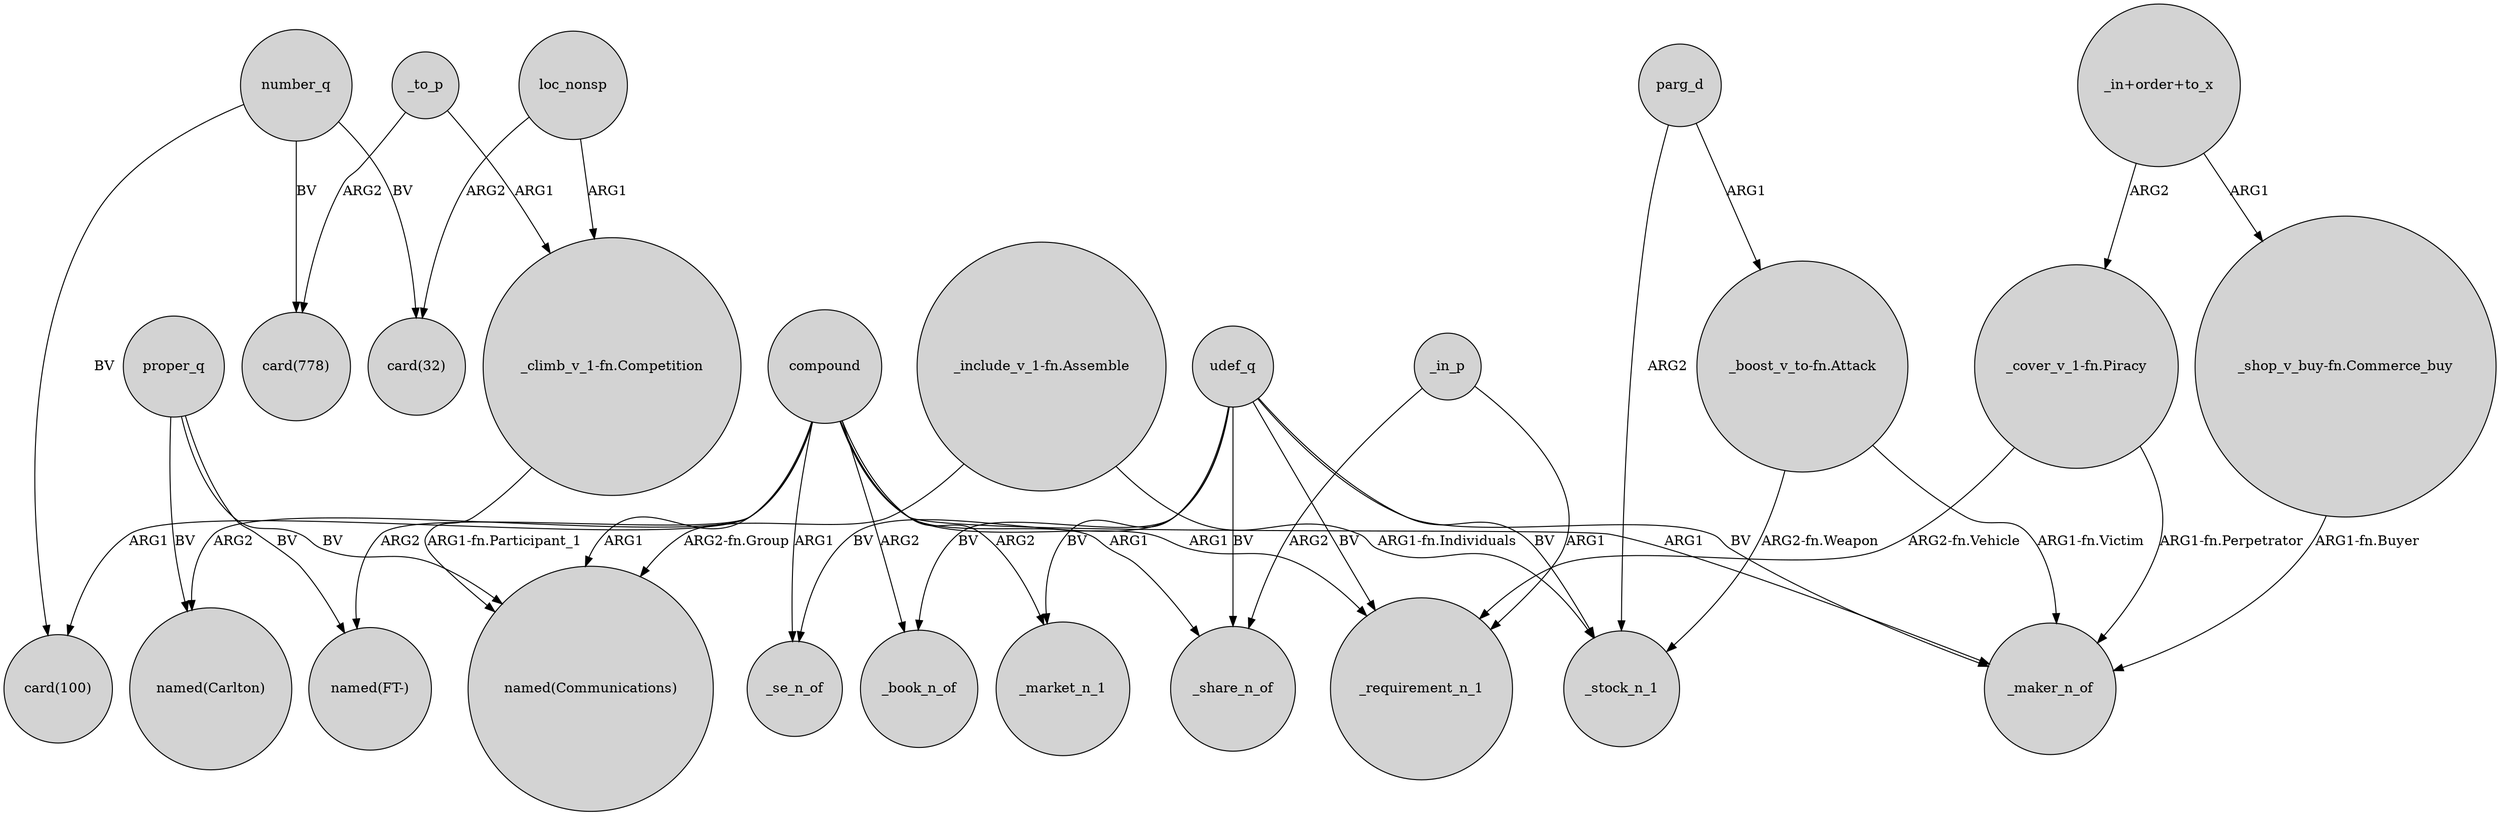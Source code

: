 digraph {
	node [shape=circle style=filled]
	compound -> "named(FT-)" [label=ARG2]
	_to_p -> "_climb_v_1-fn.Competition" [label=ARG1]
	udef_q -> _market_n_1 [label=BV]
	parg_d -> "_boost_v_to-fn.Attack" [label=ARG1]
	proper_q -> "named(Communications)" [label=BV]
	_in_p -> _requirement_n_1 [label=ARG1]
	"_in+order+to_x" -> "_cover_v_1-fn.Piracy" [label=ARG2]
	number_q -> "card(778)" [label=BV]
	compound -> _market_n_1 [label=ARG2]
	compound -> _share_n_of [label=ARG1]
	compound -> "named(Communications)" [label=ARG1]
	loc_nonsp -> "_climb_v_1-fn.Competition" [label=ARG1]
	_to_p -> "card(778)" [label=ARG2]
	number_q -> "card(32)" [label=BV]
	udef_q -> _book_n_of [label=BV]
	compound -> "card(100)" [label=ARG1]
	compound -> "named(Carlton)" [label=ARG2]
	"_cover_v_1-fn.Piracy" -> _requirement_n_1 [label="ARG2-fn.Vehicle"]
	"_boost_v_to-fn.Attack" -> _maker_n_of [label="ARG1-fn.Victim"]
	udef_q -> _maker_n_of [label=BV]
	compound -> _se_n_of [label=ARG1]
	udef_q -> _stock_n_1 [label=BV]
	udef_q -> _requirement_n_1 [label=BV]
	proper_q -> "named(FT-)" [label=BV]
	compound -> _book_n_of [label=ARG2]
	udef_q -> _share_n_of [label=BV]
	"_boost_v_to-fn.Attack" -> _stock_n_1 [label="ARG2-fn.Weapon"]
	"_cover_v_1-fn.Piracy" -> _maker_n_of [label="ARG1-fn.Perpetrator"]
	"_include_v_1-fn.Assemble" -> _stock_n_1 [label="ARG1-fn.Individuals"]
	loc_nonsp -> "card(32)" [label=ARG2]
	compound -> _maker_n_of [label=ARG1]
	"_shop_v_buy-fn.Commerce_buy" -> _maker_n_of [label="ARG1-fn.Buyer"]
	"_in+order+to_x" -> "_shop_v_buy-fn.Commerce_buy" [label=ARG1]
	udef_q -> _se_n_of [label=BV]
	"_climb_v_1-fn.Competition" -> "named(Communications)" [label="ARG1-fn.Participant_1"]
	number_q -> "card(100)" [label=BV]
	proper_q -> "named(Carlton)" [label=BV]
	"_include_v_1-fn.Assemble" -> "named(Communications)" [label="ARG2-fn.Group"]
	_in_p -> _share_n_of [label=ARG2]
	compound -> _requirement_n_1 [label=ARG1]
	parg_d -> _stock_n_1 [label=ARG2]
}
